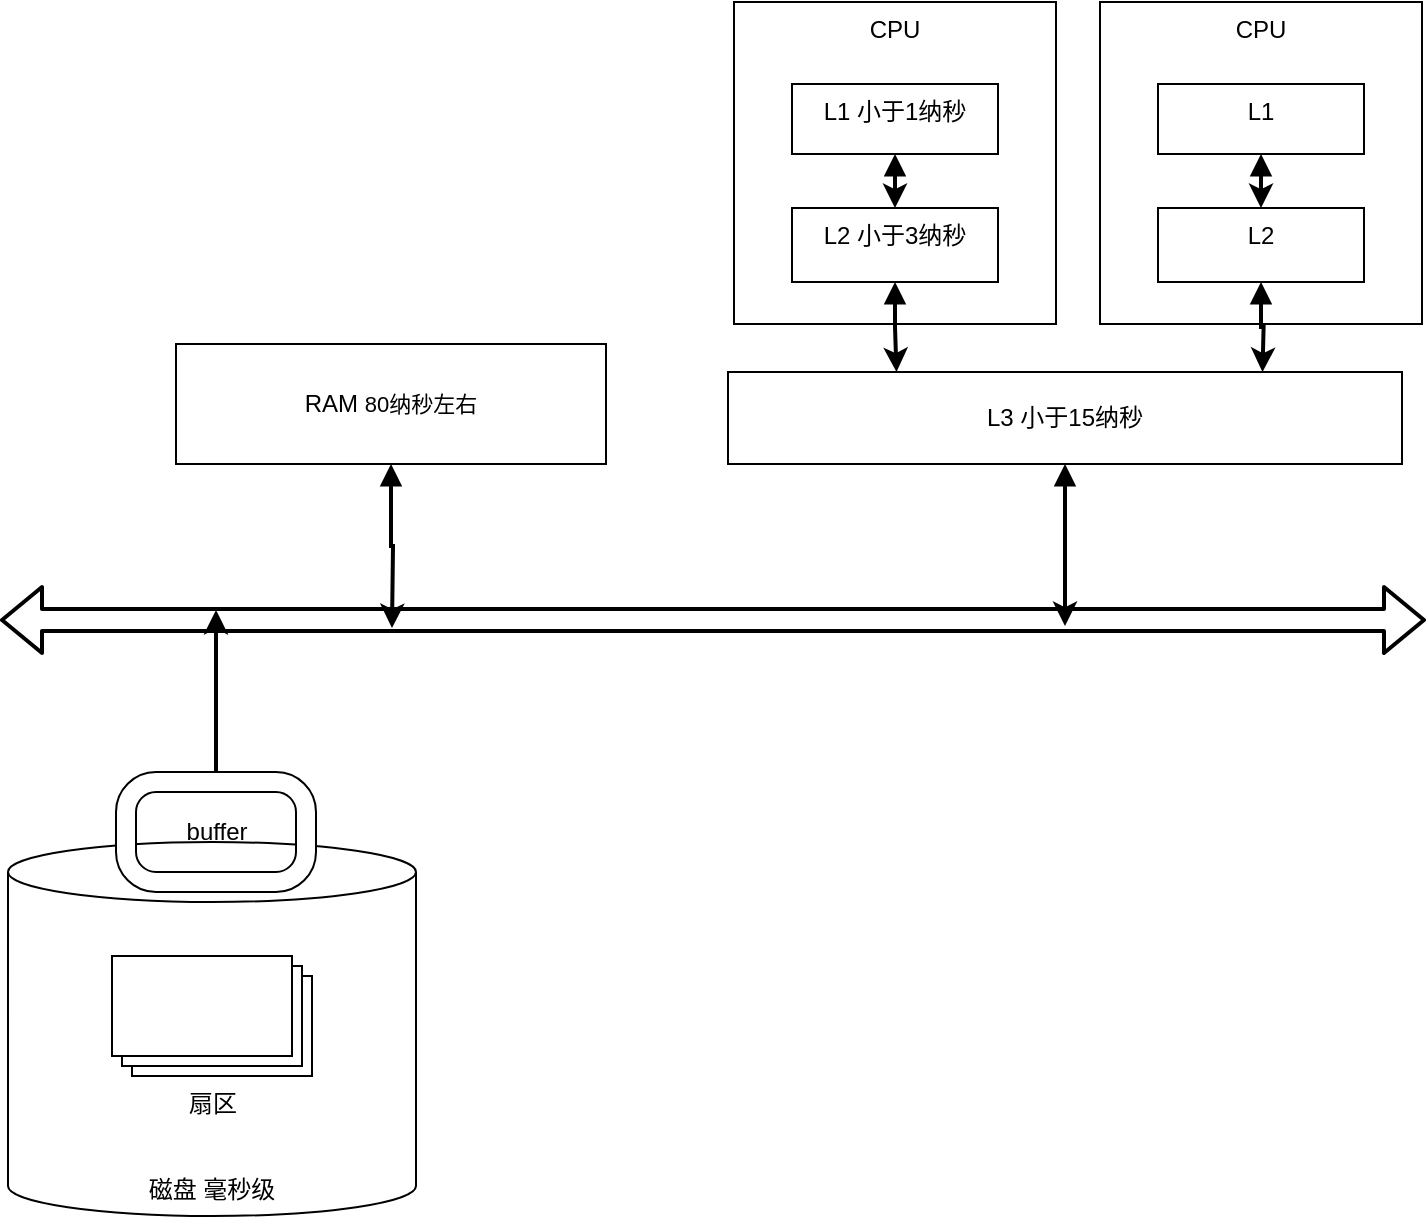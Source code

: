 <mxfile version="14.8.0" type="github">
  <diagram id="UanFxDfiVa48uD2jYfIT" name="第 1 页">
    <mxGraphModel dx="1426" dy="794" grid="0" gridSize="10" guides="1" tooltips="1" connect="1" arrows="1" fold="1" page="1" pageScale="1" pageWidth="827" pageHeight="1169" math="0" shadow="0">
      <root>
        <mxCell id="0" />
        <mxCell id="1" parent="0" />
        <mxCell id="JTKkzrfcodYLNeWdXCRE-1" value="磁盘 毫秒级" style="shape=cylinder3;whiteSpace=wrap;html=1;boundedLbl=1;backgroundOutline=1;size=15;verticalAlign=bottom;" vertex="1" parent="1">
          <mxGeometry x="129" y="555" width="204" height="187" as="geometry" />
        </mxCell>
        <mxCell id="JTKkzrfcodYLNeWdXCRE-8" style="edgeStyle=orthogonalEdgeStyle;rounded=0;orthogonalLoop=1;jettySize=auto;html=1;strokeWidth=2;" edge="1" parent="1" source="JTKkzrfcodYLNeWdXCRE-2">
          <mxGeometry relative="1" as="geometry">
            <mxPoint x="233" y="439" as="targetPoint" />
          </mxGeometry>
        </mxCell>
        <mxCell id="JTKkzrfcodYLNeWdXCRE-2" value="" style="verticalLabelPosition=bottom;verticalAlign=top;html=1;shape=mxgraph.basic.rounded_frame;dx=10;" vertex="1" parent="1">
          <mxGeometry x="183" y="520" width="100" height="60" as="geometry" />
        </mxCell>
        <mxCell id="JTKkzrfcodYLNeWdXCRE-3" value="buffer" style="text;html=1;align=center;verticalAlign=middle;resizable=0;points=[];autosize=1;strokeColor=none;" vertex="1" parent="1">
          <mxGeometry x="213" y="541" width="40" height="18" as="geometry" />
        </mxCell>
        <mxCell id="JTKkzrfcodYLNeWdXCRE-4" value="扇区" style="verticalLabelPosition=bottom;verticalAlign=top;html=1;shape=mxgraph.basic.layered_rect;dx=10;outlineConnect=0;align=center;" vertex="1" parent="1">
          <mxGeometry x="181" y="612" width="100" height="60" as="geometry" />
        </mxCell>
        <mxCell id="JTKkzrfcodYLNeWdXCRE-9" style="edgeStyle=orthogonalEdgeStyle;rounded=0;orthogonalLoop=1;jettySize=auto;html=1;strokeWidth=2;startArrow=block;" edge="1" parent="1" source="JTKkzrfcodYLNeWdXCRE-5">
          <mxGeometry relative="1" as="geometry">
            <mxPoint x="321" y="448" as="targetPoint" />
          </mxGeometry>
        </mxCell>
        <mxCell id="JTKkzrfcodYLNeWdXCRE-5" value="RAM&amp;nbsp;&lt;span style=&quot;font-size: 11px ; background-color: rgb(255 , 255 , 255)&quot;&gt;80纳秒左右&lt;/span&gt;" style="rounded=0;whiteSpace=wrap;html=1;align=center;verticalAlign=middle;" vertex="1" parent="1">
          <mxGeometry x="213" y="306" width="215" height="60" as="geometry" />
        </mxCell>
        <mxCell id="JTKkzrfcodYLNeWdXCRE-6" value="" style="shape=flexArrow;endArrow=classic;startArrow=classic;html=1;strokeWidth=2;" edge="1" parent="1">
          <mxGeometry width="100" height="100" relative="1" as="geometry">
            <mxPoint x="125" y="444" as="sourcePoint" />
            <mxPoint x="838" y="444" as="targetPoint" />
          </mxGeometry>
        </mxCell>
        <mxCell id="JTKkzrfcodYLNeWdXCRE-7" value="CPU" style="whiteSpace=wrap;html=1;aspect=fixed;align=center;verticalAlign=top;" vertex="1" parent="1">
          <mxGeometry x="492" y="135" width="161" height="161" as="geometry" />
        </mxCell>
        <mxCell id="JTKkzrfcodYLNeWdXCRE-17" style="edgeStyle=orthogonalEdgeStyle;rounded=0;orthogonalLoop=1;jettySize=auto;html=1;entryX=0.5;entryY=0;entryDx=0;entryDy=0;startArrow=block;strokeWidth=2;" edge="1" parent="1" source="JTKkzrfcodYLNeWdXCRE-12" target="JTKkzrfcodYLNeWdXCRE-13">
          <mxGeometry relative="1" as="geometry" />
        </mxCell>
        <mxCell id="JTKkzrfcodYLNeWdXCRE-12" value="L1 小于1纳秒" style="rounded=0;whiteSpace=wrap;html=1;align=center;verticalAlign=top;" vertex="1" parent="1">
          <mxGeometry x="521" y="176" width="103" height="35" as="geometry" />
        </mxCell>
        <mxCell id="JTKkzrfcodYLNeWdXCRE-18" style="edgeStyle=orthogonalEdgeStyle;rounded=0;orthogonalLoop=1;jettySize=auto;html=1;entryX=0.25;entryY=0;entryDx=0;entryDy=0;startArrow=block;strokeWidth=2;" edge="1" parent="1" source="JTKkzrfcodYLNeWdXCRE-13" target="JTKkzrfcodYLNeWdXCRE-16">
          <mxGeometry relative="1" as="geometry" />
        </mxCell>
        <mxCell id="JTKkzrfcodYLNeWdXCRE-13" value="L2 小于3纳秒" style="rounded=0;whiteSpace=wrap;html=1;align=center;verticalAlign=top;" vertex="1" parent="1">
          <mxGeometry x="521" y="238" width="103" height="37" as="geometry" />
        </mxCell>
        <mxCell id="JTKkzrfcodYLNeWdXCRE-26" style="edgeStyle=orthogonalEdgeStyle;rounded=0;orthogonalLoop=1;jettySize=auto;html=1;startArrow=block;strokeWidth=2;" edge="1" parent="1" source="JTKkzrfcodYLNeWdXCRE-16">
          <mxGeometry relative="1" as="geometry">
            <mxPoint x="657.5" y="447" as="targetPoint" />
          </mxGeometry>
        </mxCell>
        <mxCell id="JTKkzrfcodYLNeWdXCRE-16" value="L3 小于15纳秒" style="rounded=0;whiteSpace=wrap;html=1;align=center;verticalAlign=middle;" vertex="1" parent="1">
          <mxGeometry x="489" y="320" width="337" height="46" as="geometry" />
        </mxCell>
        <mxCell id="JTKkzrfcodYLNeWdXCRE-19" value="CPU" style="whiteSpace=wrap;html=1;aspect=fixed;align=center;verticalAlign=top;" vertex="1" parent="1">
          <mxGeometry x="675" y="135" width="161" height="161" as="geometry" />
        </mxCell>
        <mxCell id="JTKkzrfcodYLNeWdXCRE-20" style="edgeStyle=orthogonalEdgeStyle;rounded=0;orthogonalLoop=1;jettySize=auto;html=1;entryX=0.5;entryY=0;entryDx=0;entryDy=0;startArrow=block;strokeWidth=2;" edge="1" parent="1" source="JTKkzrfcodYLNeWdXCRE-21" target="JTKkzrfcodYLNeWdXCRE-23">
          <mxGeometry relative="1" as="geometry" />
        </mxCell>
        <mxCell id="JTKkzrfcodYLNeWdXCRE-21" value="L1" style="rounded=0;whiteSpace=wrap;html=1;align=center;verticalAlign=top;" vertex="1" parent="1">
          <mxGeometry x="704" y="176" width="103" height="35" as="geometry" />
        </mxCell>
        <mxCell id="JTKkzrfcodYLNeWdXCRE-22" style="edgeStyle=orthogonalEdgeStyle;rounded=0;orthogonalLoop=1;jettySize=auto;html=1;entryX=0.25;entryY=0;entryDx=0;entryDy=0;startArrow=block;strokeWidth=2;" edge="1" parent="1" source="JTKkzrfcodYLNeWdXCRE-23">
          <mxGeometry relative="1" as="geometry">
            <mxPoint x="756.25" y="320" as="targetPoint" />
          </mxGeometry>
        </mxCell>
        <mxCell id="JTKkzrfcodYLNeWdXCRE-23" value="L2" style="rounded=0;whiteSpace=wrap;html=1;align=center;verticalAlign=top;" vertex="1" parent="1">
          <mxGeometry x="704" y="238" width="103" height="37" as="geometry" />
        </mxCell>
      </root>
    </mxGraphModel>
  </diagram>
</mxfile>
